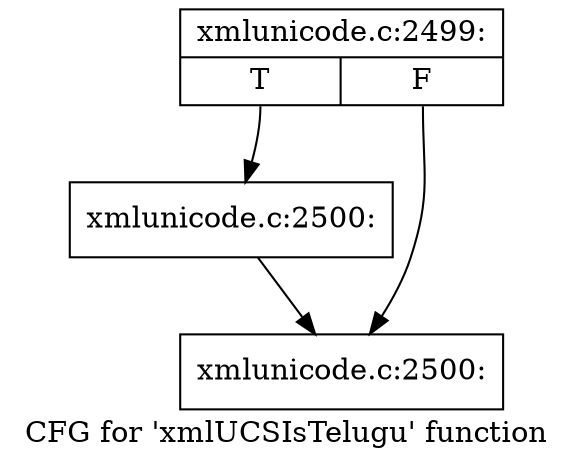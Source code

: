 digraph "CFG for 'xmlUCSIsTelugu' function" {
	label="CFG for 'xmlUCSIsTelugu' function";

	Node0x4e9c1d0 [shape=record,label="{xmlunicode.c:2499:|{<s0>T|<s1>F}}"];
	Node0x4e9c1d0:s0 -> Node0x4e9c760;
	Node0x4e9c1d0:s1 -> Node0x4e9c710;
	Node0x4e9c760 [shape=record,label="{xmlunicode.c:2500:}"];
	Node0x4e9c760 -> Node0x4e9c710;
	Node0x4e9c710 [shape=record,label="{xmlunicode.c:2500:}"];
}

